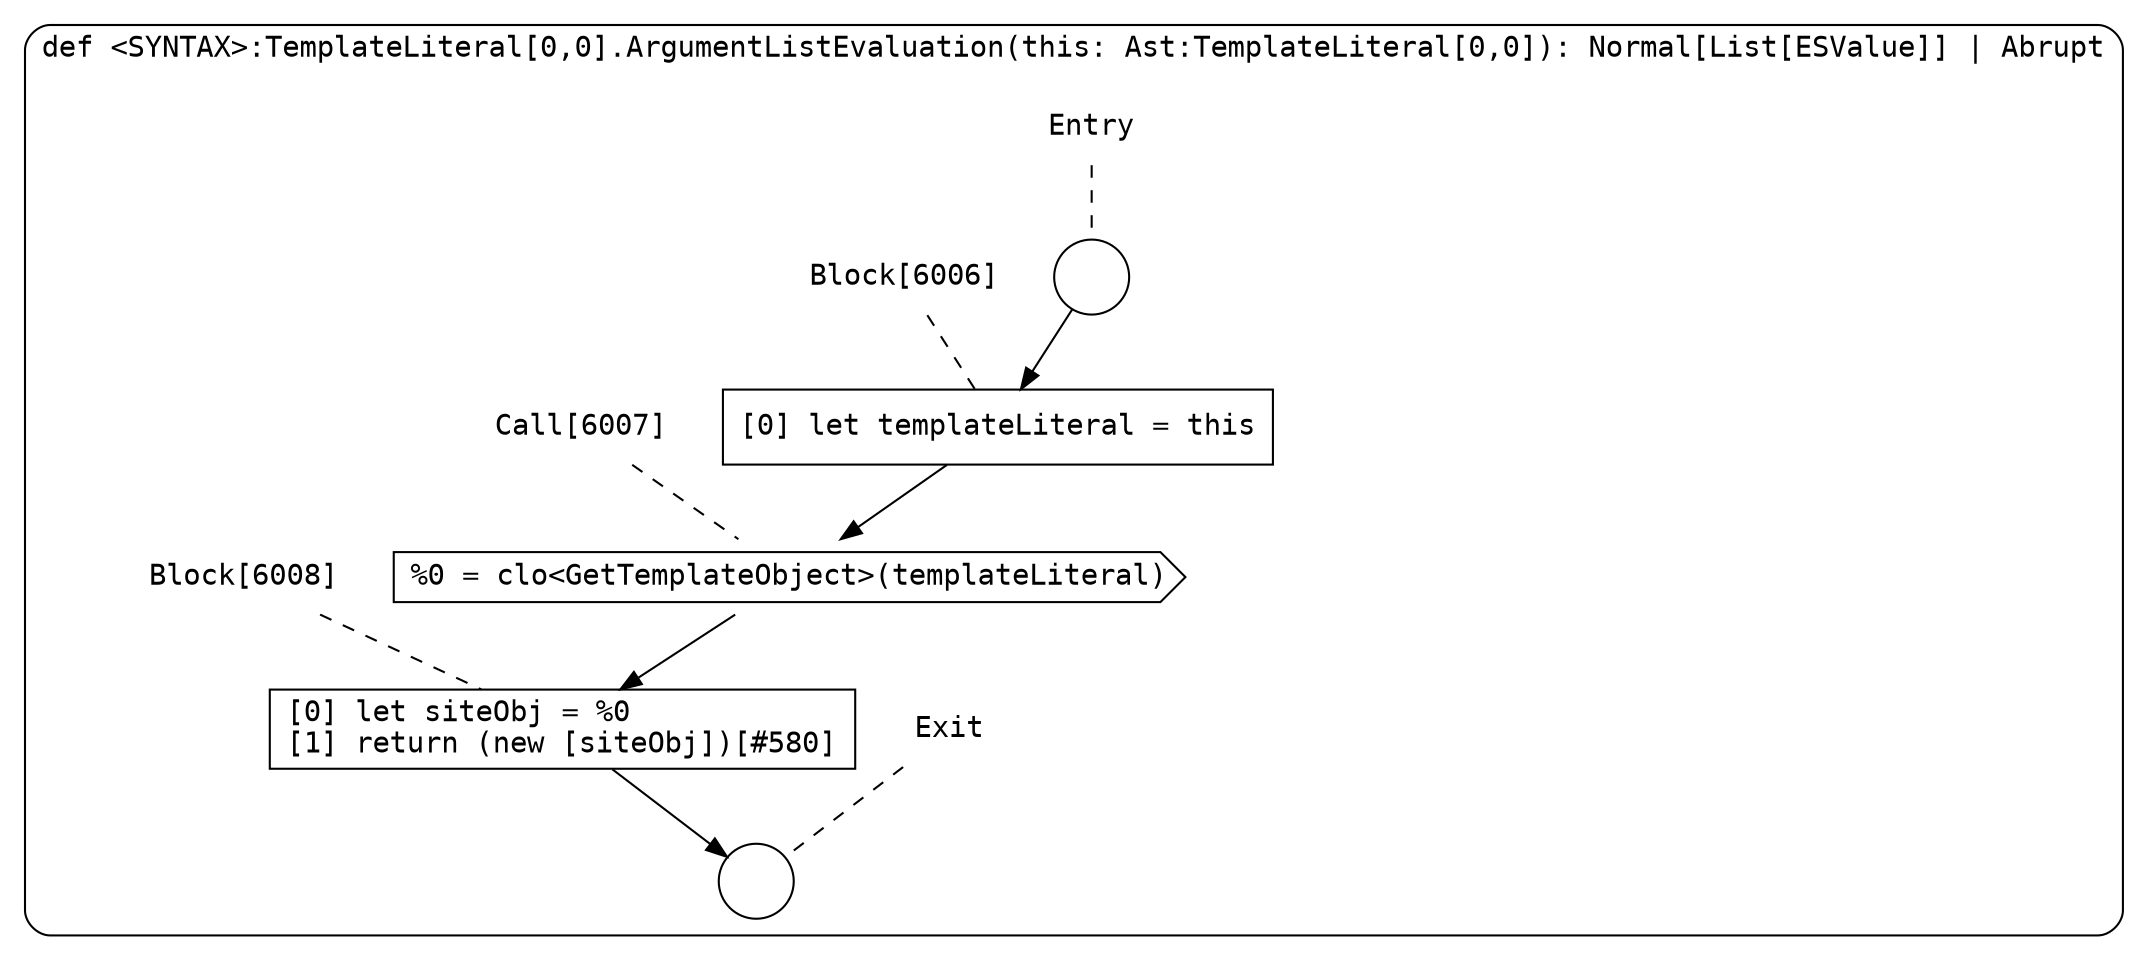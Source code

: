 digraph {
  graph [fontname = "Consolas"]
  node [fontname = "Consolas"]
  edge [fontname = "Consolas"]
  subgraph cluster1282 {
    label = "def <SYNTAX>:TemplateLiteral[0,0].ArgumentListEvaluation(this: Ast:TemplateLiteral[0,0]): Normal[List[ESValue]] | Abrupt"
    style = rounded
    cluster1282_entry_name [shape=none, label=<<font color="black">Entry</font>>]
    cluster1282_entry_name -> cluster1282_entry [arrowhead=none, color="black", style=dashed]
    cluster1282_entry [shape=circle label=" " color="black" fillcolor="white" style=filled]
    cluster1282_entry -> node6006 [color="black"]
    cluster1282_exit_name [shape=none, label=<<font color="black">Exit</font>>]
    cluster1282_exit_name -> cluster1282_exit [arrowhead=none, color="black", style=dashed]
    cluster1282_exit [shape=circle label=" " color="black" fillcolor="white" style=filled]
    node6006_name [shape=none, label=<<font color="black">Block[6006]</font>>]
    node6006_name -> node6006 [arrowhead=none, color="black", style=dashed]
    node6006 [shape=box, label=<<font color="black">[0] let templateLiteral = this<BR ALIGN="LEFT"/></font>> color="black" fillcolor="white", style=filled]
    node6006 -> node6007 [color="black"]
    node6007_name [shape=none, label=<<font color="black">Call[6007]</font>>]
    node6007_name -> node6007 [arrowhead=none, color="black", style=dashed]
    node6007 [shape=cds, label=<<font color="black">%0 = clo&lt;GetTemplateObject&gt;(templateLiteral)</font>> color="black" fillcolor="white", style=filled]
    node6007 -> node6008 [color="black"]
    node6008_name [shape=none, label=<<font color="black">Block[6008]</font>>]
    node6008_name -> node6008 [arrowhead=none, color="black", style=dashed]
    node6008 [shape=box, label=<<font color="black">[0] let siteObj = %0<BR ALIGN="LEFT"/>[1] return (new [siteObj])[#580]<BR ALIGN="LEFT"/></font>> color="black" fillcolor="white", style=filled]
    node6008 -> cluster1282_exit [color="black"]
  }
}